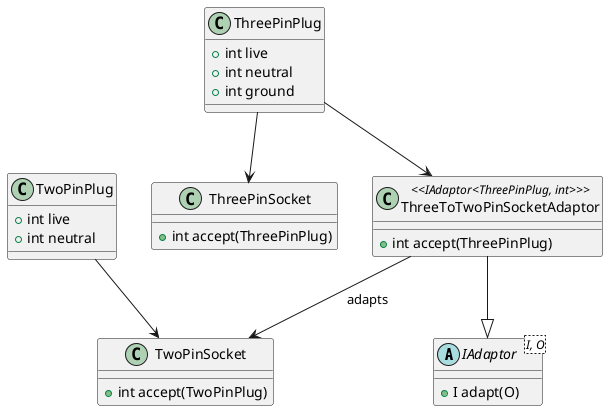 @startuml

abstract IAdaptor<I, O> {
    +I adapt(O)
}

class TwoPinPlug {
    +int live
    +int neutral
}

class ThreePinPlug {
    +int live
    +int neutral
    +int ground
}

class TwoPinSocket {
    +int accept(TwoPinPlug)
}

class ThreePinSocket {
    +int accept(ThreePinPlug)
}

class ThreeToTwoPinSocketAdaptor <<IAdaptor<ThreePinPlug, int>>> {
    +int accept(ThreePinPlug)
}

TwoPinPlug --> TwoPinSocket
ThreePinPlug --> ThreePinSocket
ThreePinPlug --> ThreeToTwoPinSocketAdaptor
ThreeToTwoPinSocketAdaptor --|> IAdaptor
ThreeToTwoPinSocketAdaptor --> TwoPinSocket : adapts

@enduml